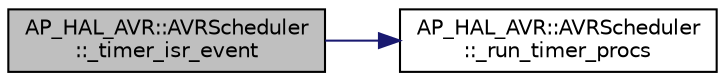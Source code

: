 digraph "AP_HAL_AVR::AVRScheduler::_timer_isr_event"
{
 // INTERACTIVE_SVG=YES
  edge [fontname="Helvetica",fontsize="10",labelfontname="Helvetica",labelfontsize="10"];
  node [fontname="Helvetica",fontsize="10",shape=record];
  rankdir="LR";
  Node1 [label="AP_HAL_AVR::AVRScheduler\l::_timer_isr_event",height=0.2,width=0.4,color="black", fillcolor="grey75", style="filled" fontcolor="black"];
  Node1 -> Node2 [color="midnightblue",fontsize="10",style="solid",fontname="Helvetica"];
  Node2 [label="AP_HAL_AVR::AVRScheduler\l::_run_timer_procs",height=0.2,width=0.4,color="black", fillcolor="white", style="filled",URL="$classAP__HAL__AVR_1_1AVRScheduler.html#a5b94a2e926f19bb969cc4d158d7ed1b7"];
}

